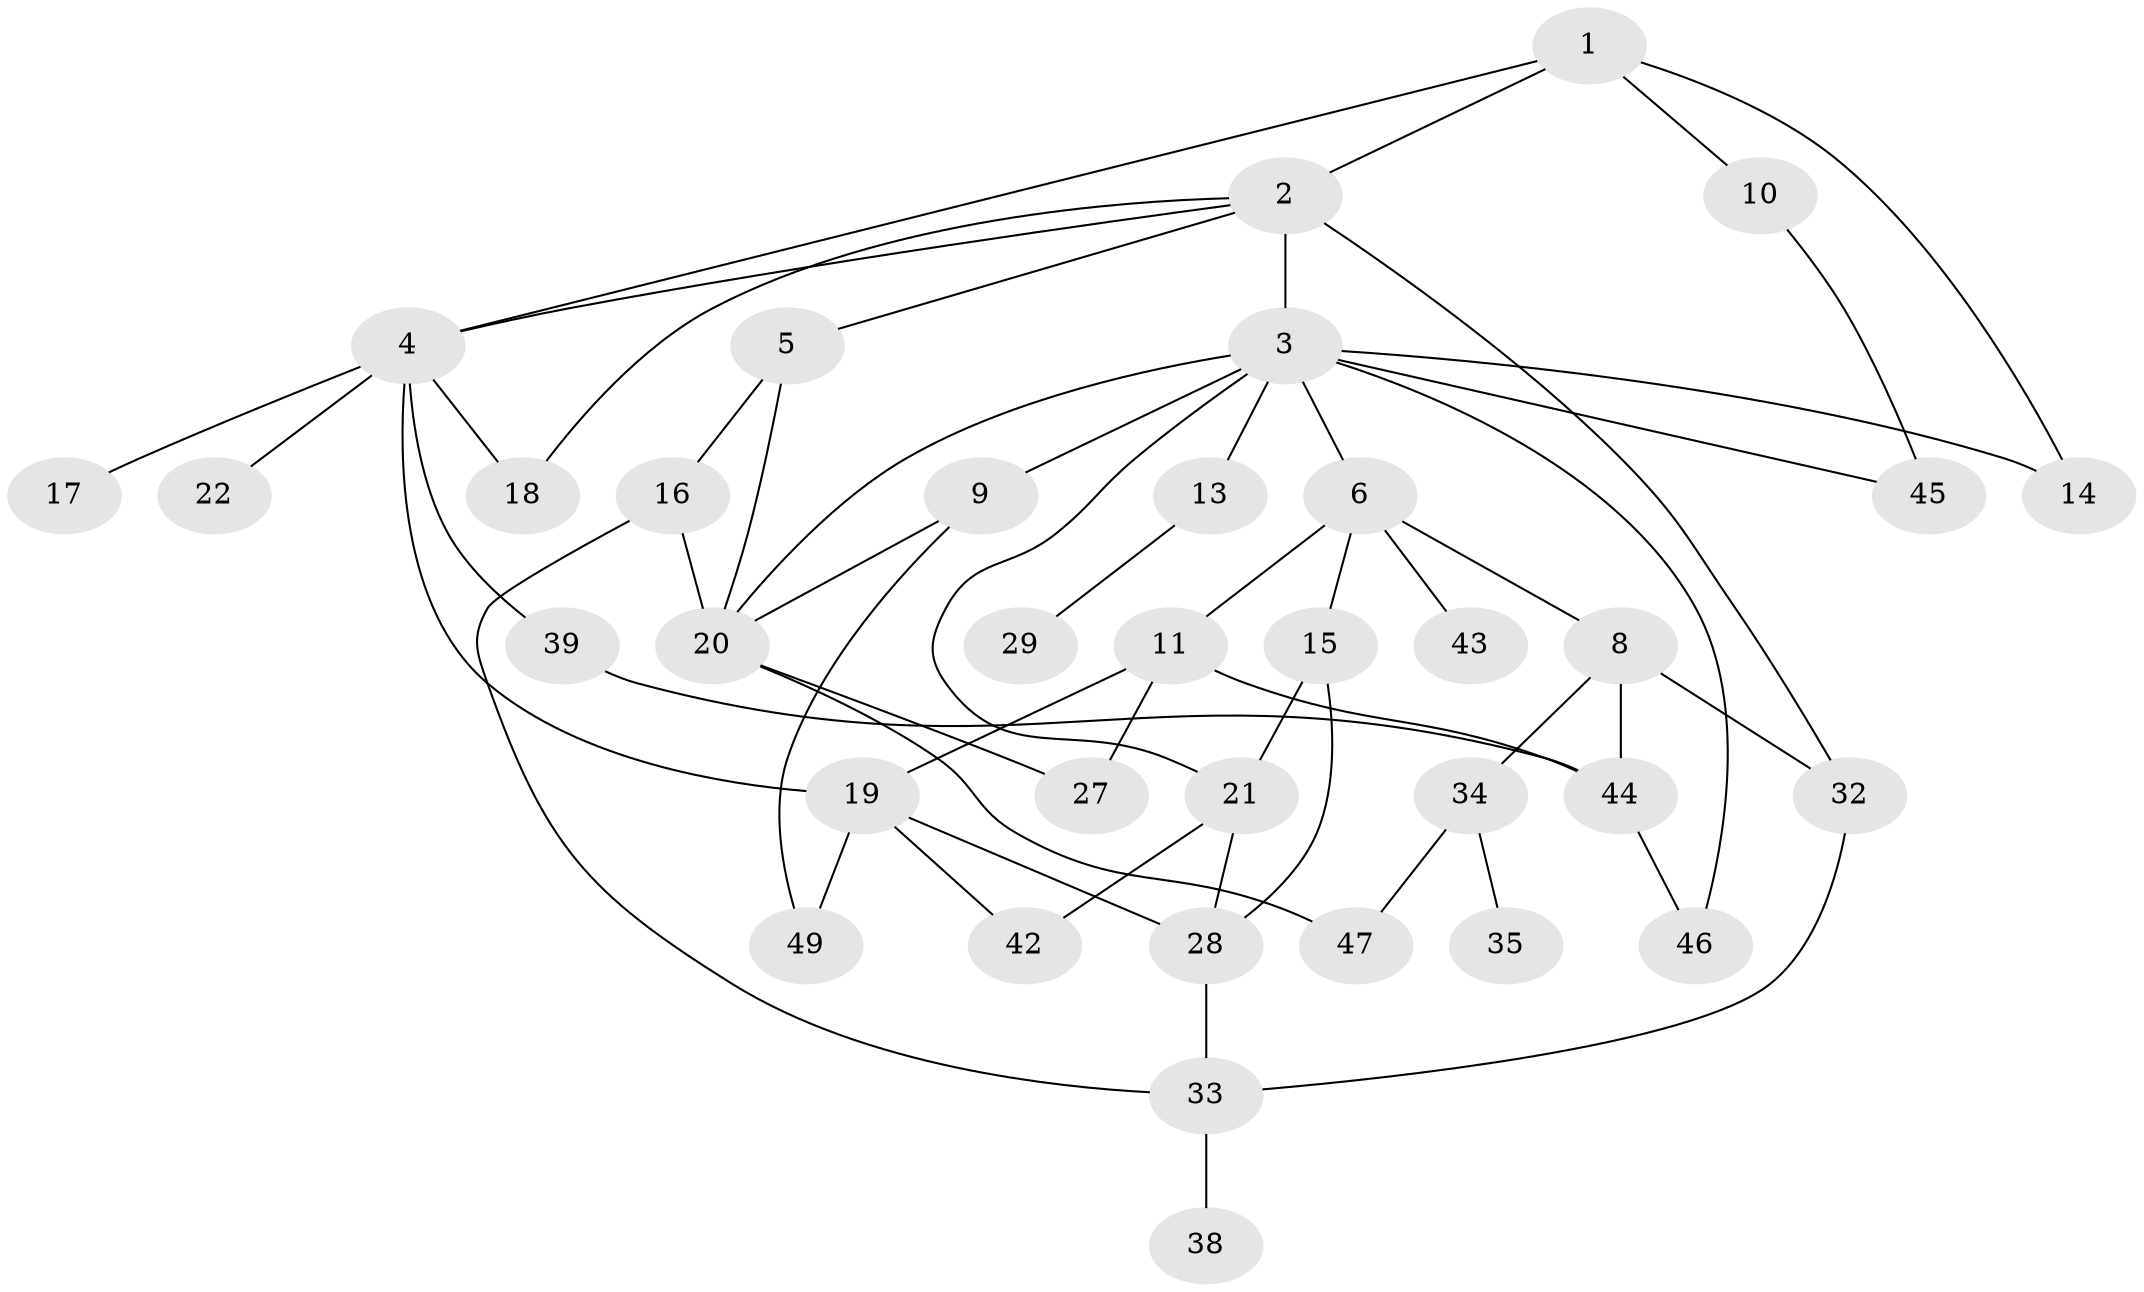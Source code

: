 // original degree distribution, {5: 0.06779661016949153, 6: 0.01694915254237288, 7: 0.05084745762711865, 3: 0.22033898305084745, 4: 0.15254237288135594, 2: 0.288135593220339, 1: 0.2033898305084746}
// Generated by graph-tools (version 1.1) at 2025/41/03/06/25 10:41:26]
// undirected, 36 vertices, 56 edges
graph export_dot {
graph [start="1"]
  node [color=gray90,style=filled];
  1 [super="+26"];
  2 [super="+55"];
  3 [super="+7"];
  4 [super="+37"];
  5;
  6 [super="+50"];
  8 [super="+12"];
  9;
  10 [super="+25"];
  11 [super="+48"];
  13 [super="+58"];
  14 [super="+51"];
  15 [super="+24"];
  16 [super="+57"];
  17;
  18;
  19 [super="+56"];
  20 [super="+23"];
  21 [super="+40"];
  22;
  27 [super="+31"];
  28 [super="+54"];
  29 [super="+30"];
  32 [super="+36"];
  33 [super="+59"];
  34 [super="+41"];
  35;
  38;
  39;
  42;
  43;
  44 [super="+52"];
  45;
  46 [super="+53"];
  47;
  49;
  1 -- 2 [weight=2];
  1 -- 10;
  1 -- 14 [weight=2];
  1 -- 4;
  2 -- 3;
  2 -- 4;
  2 -- 5;
  2 -- 18;
  2 -- 32;
  3 -- 6;
  3 -- 9;
  3 -- 13;
  3 -- 45;
  3 -- 20;
  3 -- 21;
  3 -- 46;
  3 -- 14;
  4 -- 17;
  4 -- 18 [weight=2];
  4 -- 22;
  4 -- 39;
  4 -- 19 [weight=2];
  5 -- 16;
  5 -- 20;
  6 -- 8;
  6 -- 11;
  6 -- 15 [weight=2];
  6 -- 43;
  8 -- 32;
  8 -- 44;
  8 -- 34;
  9 -- 20;
  9 -- 49;
  10 -- 45;
  11 -- 19;
  11 -- 27;
  11 -- 44;
  13 -- 29;
  15 -- 21;
  15 -- 28;
  16 -- 33;
  16 -- 20;
  19 -- 42;
  19 -- 49;
  19 -- 28;
  20 -- 27;
  20 -- 47;
  21 -- 42;
  21 -- 28;
  28 -- 33;
  32 -- 33;
  33 -- 38;
  34 -- 35;
  34 -- 47;
  39 -- 44;
  44 -- 46;
}
